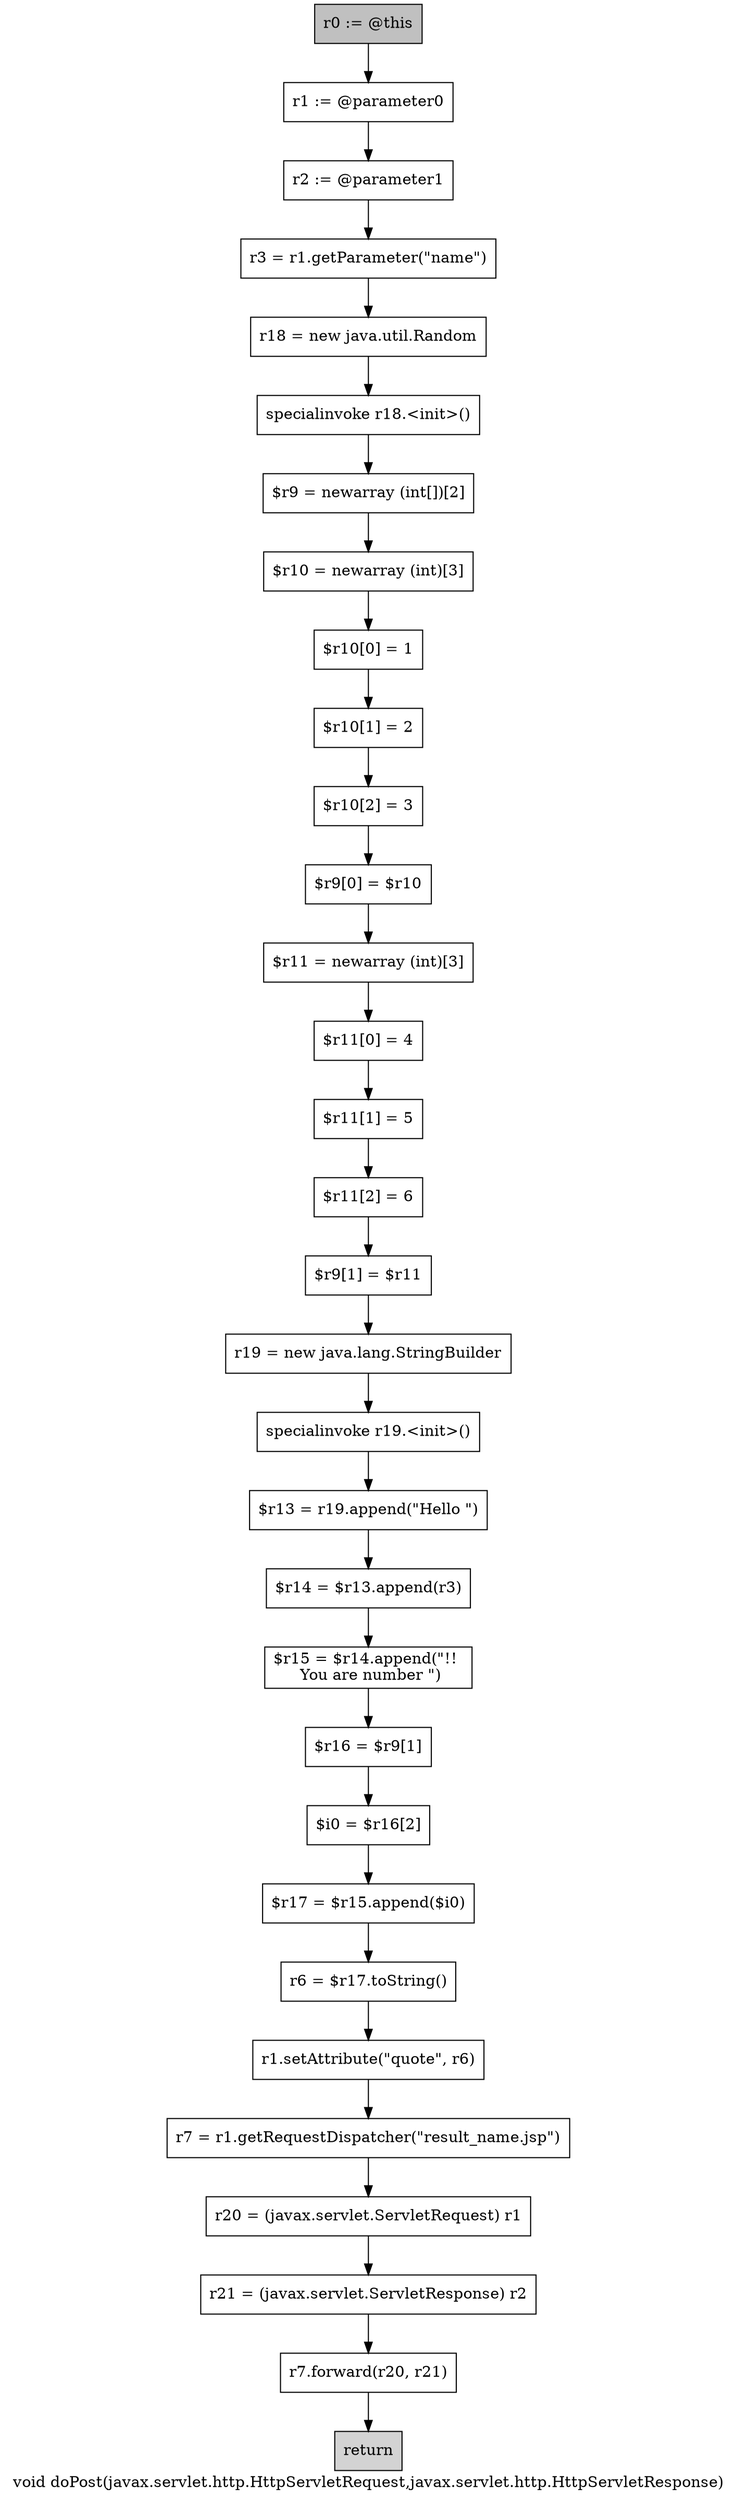 digraph "void doPost(javax.servlet.http.HttpServletRequest,javax.servlet.http.HttpServletResponse)" {
    label="void doPost(javax.servlet.http.HttpServletRequest,javax.servlet.http.HttpServletResponse)";
    node [shape=box];
    "0" [style=filled,fillcolor=gray,label="r0 := @this",];
    "1" [label="r1 := @parameter0",];
    "0"->"1";
    "2" [label="r2 := @parameter1",];
    "1"->"2";
    "3" [label="r3 = r1.getParameter(\"name\")",];
    "2"->"3";
    "4" [label="r18 = new java.util.Random",];
    "3"->"4";
    "5" [label="specialinvoke r18.<init>()",];
    "4"->"5";
    "6" [label="$r9 = newarray (int[])[2]",];
    "5"->"6";
    "7" [label="$r10 = newarray (int)[3]",];
    "6"->"7";
    "8" [label="$r10[0] = 1",];
    "7"->"8";
    "9" [label="$r10[1] = 2",];
    "8"->"9";
    "10" [label="$r10[2] = 3",];
    "9"->"10";
    "11" [label="$r9[0] = $r10",];
    "10"->"11";
    "12" [label="$r11 = newarray (int)[3]",];
    "11"->"12";
    "13" [label="$r11[0] = 4",];
    "12"->"13";
    "14" [label="$r11[1] = 5",];
    "13"->"14";
    "15" [label="$r11[2] = 6",];
    "14"->"15";
    "16" [label="$r9[1] = $r11",];
    "15"->"16";
    "17" [label="r19 = new java.lang.StringBuilder",];
    "16"->"17";
    "18" [label="specialinvoke r19.<init>()",];
    "17"->"18";
    "19" [label="$r13 = r19.append(\"Hello \")",];
    "18"->"19";
    "20" [label="$r14 = $r13.append(r3)",];
    "19"->"20";
    "21" [label="$r15 = $r14.append(\"!! \n You are number \")",];
    "20"->"21";
    "22" [label="$r16 = $r9[1]",];
    "21"->"22";
    "23" [label="$i0 = $r16[2]",];
    "22"->"23";
    "24" [label="$r17 = $r15.append($i0)",];
    "23"->"24";
    "25" [label="r6 = $r17.toString()",];
    "24"->"25";
    "26" [label="r1.setAttribute(\"quote\", r6)",];
    "25"->"26";
    "27" [label="r7 = r1.getRequestDispatcher(\"result_name.jsp\")",];
    "26"->"27";
    "28" [label="r20 = (javax.servlet.ServletRequest) r1",];
    "27"->"28";
    "29" [label="r21 = (javax.servlet.ServletResponse) r2",];
    "28"->"29";
    "30" [label="r7.forward(r20, r21)",];
    "29"->"30";
    "31" [style=filled,fillcolor=lightgray,label="return",];
    "30"->"31";
}
